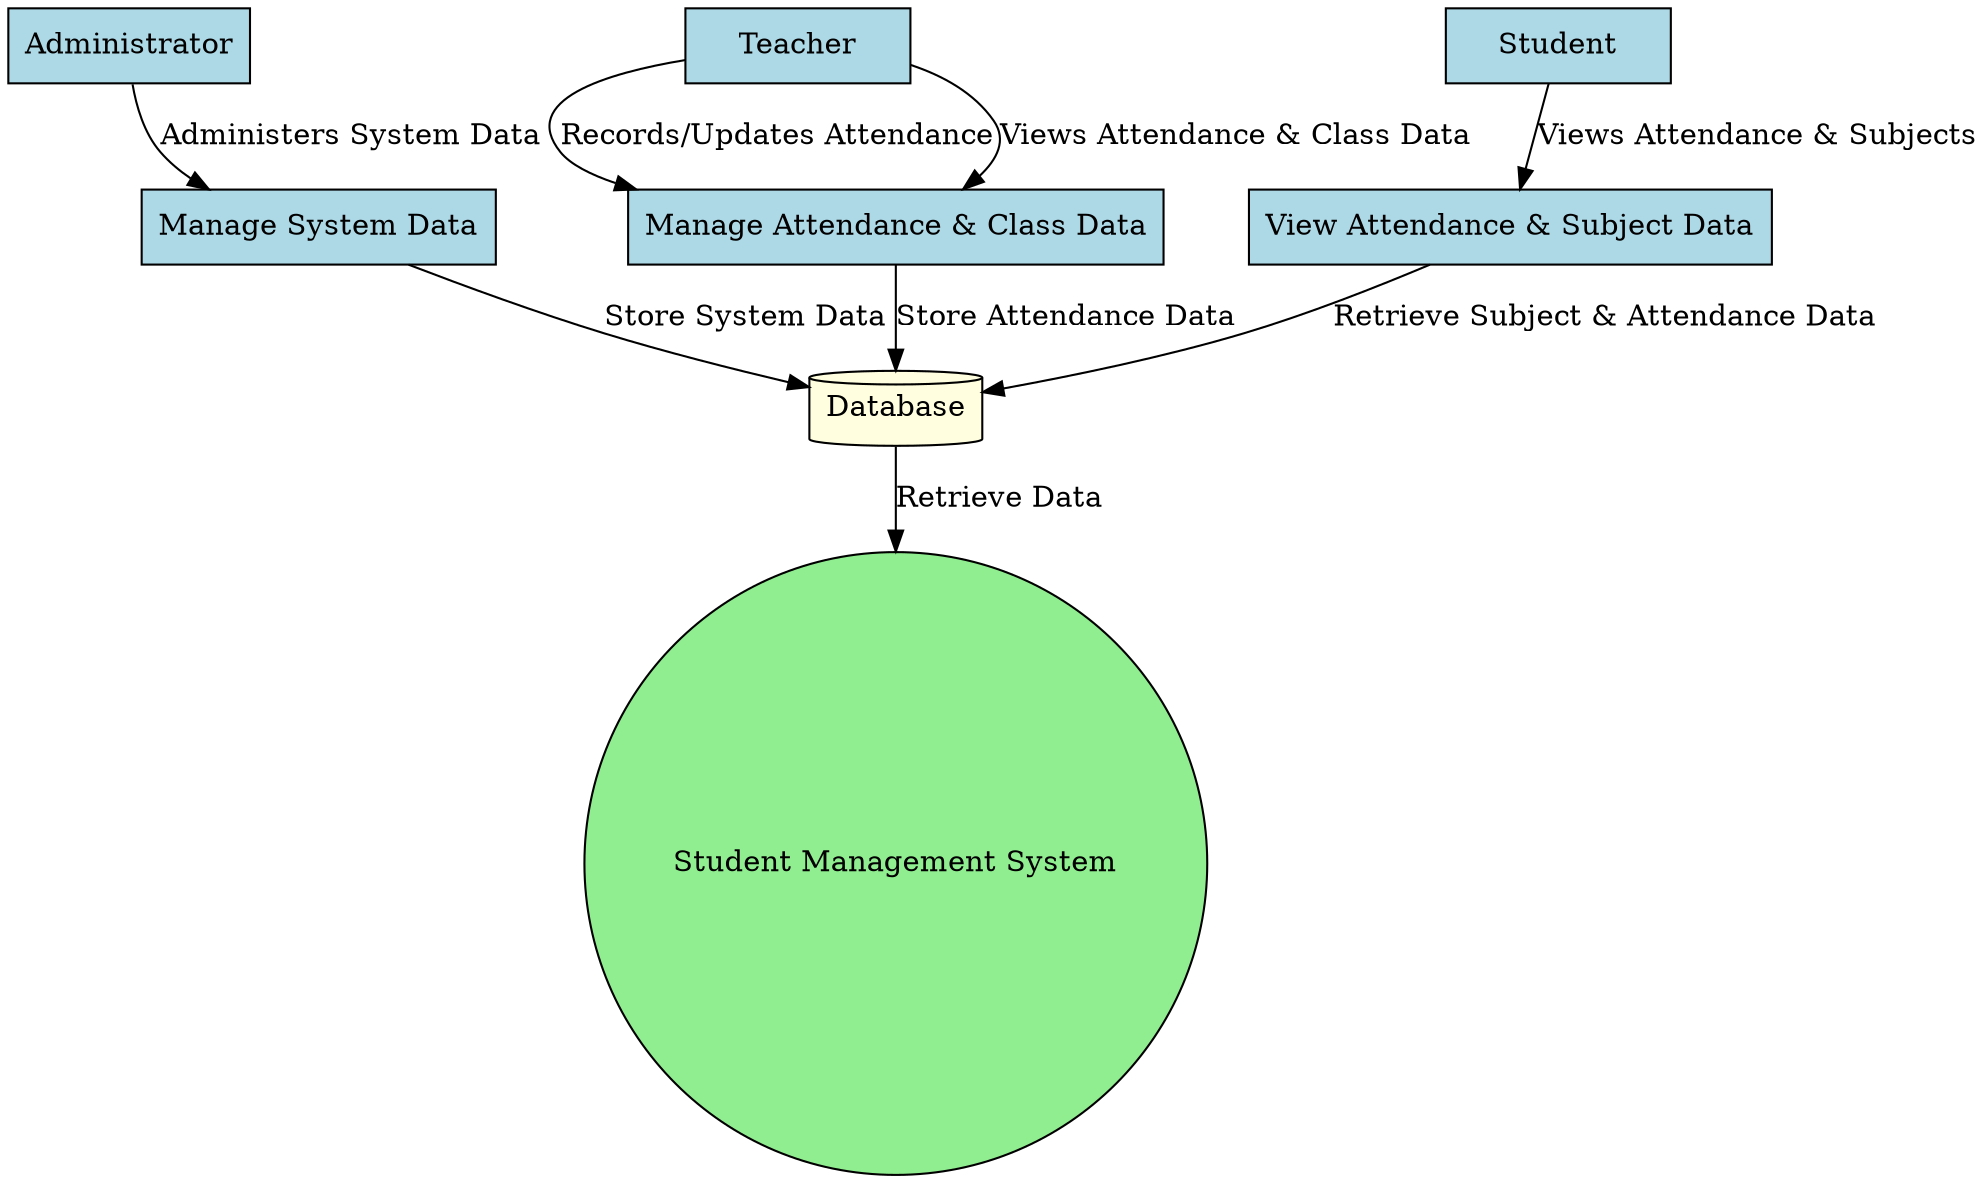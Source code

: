 digraph ContextualDFD {
    node [shape=rectangle, style=filled, fillcolor=lightblue];
    
    // External Entities
    Admin [label="Administrator", shape=actor, width=1.5];
    Teacher [label="Teacher", shape=actor, width=1.5];
    Student [label="Student", shape=actor, width=1.5];
    
    // System
    System [label="Student Management System", shape=circle, style=filled, fillcolor=lightgreen];
    
    // Processes
    ManageData [label="Manage System Data", shape=box];
    ManageAttendance [label="Manage Attendance & Class Data", shape=box];
    ViewData [label="View Attendance & Subject Data", shape=box];
    
    // Database
    Database [label="Database", shape=cylinder, style=filled, fillcolor=lightyellow];
    
    // Positioning nodes to avoid overlap
    { rank = same; Admin; Teacher; Student; }
    
    // Interactions
    Admin -> ManageData [label="Administers System Data"];
    Teacher -> ManageAttendance [label="Records/Updates Attendance"];
    Teacher -> ManageAttendance [label="Views Attendance & Class Data"];
    Student -> ViewData [label="Views Attendance & Subjects"];
    
    // Data Flow
    ManageData -> Database [label="Store System Data"];
    ManageAttendance -> Database [label="Store Attendance Data"];
    ViewData -> Database [label="Retrieve Subject & Attendance Data"];
    Database -> System [label="Retrieve Data"];
}
